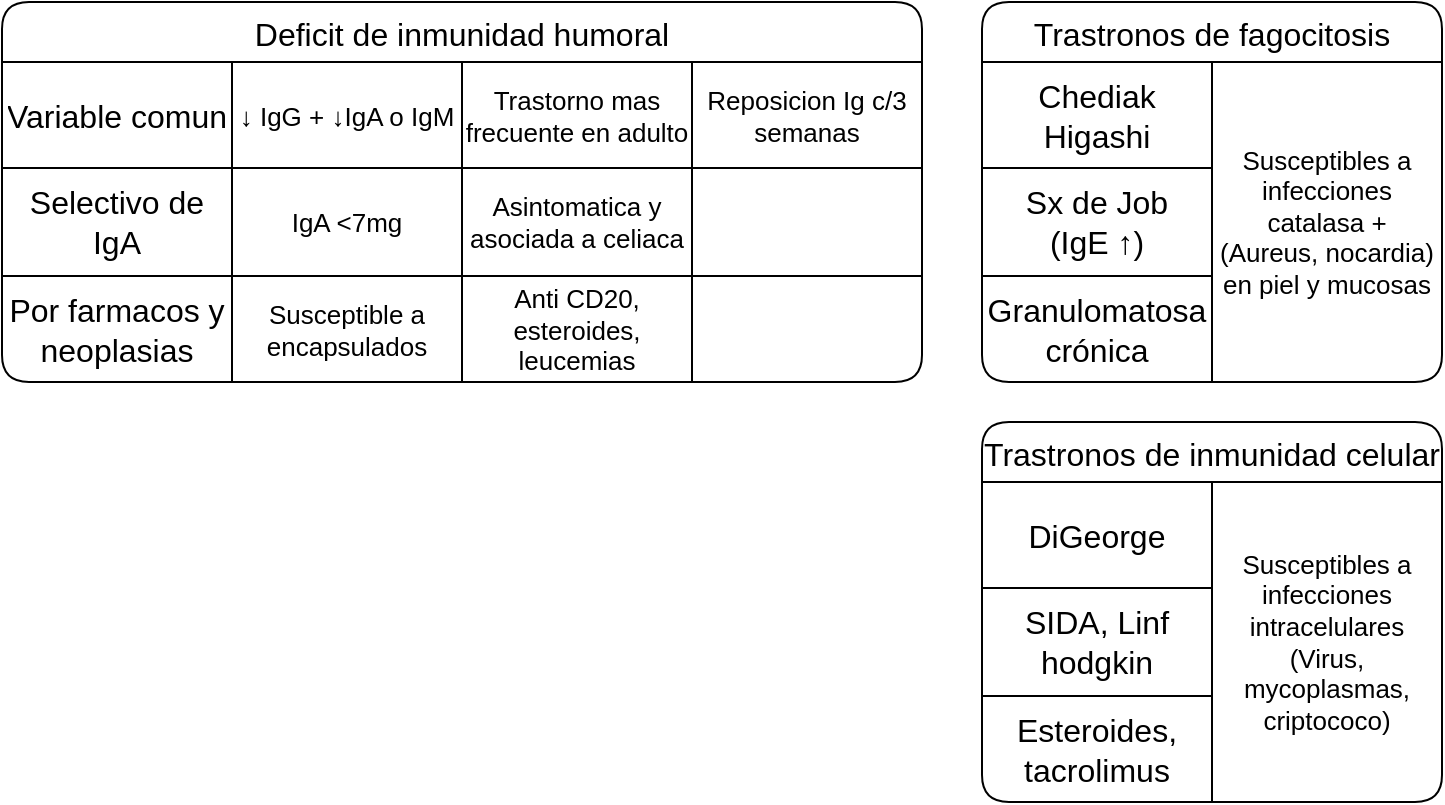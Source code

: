 <mxfile version="21.5.2" type="github">
  <diagram name="Página-1" id="2CrfE8WvnRpnQF9L1QOg">
    <mxGraphModel dx="984" dy="633" grid="1" gridSize="10" guides="1" tooltips="1" connect="1" arrows="1" fold="1" page="1" pageScale="1" pageWidth="850" pageHeight="1100" math="0" shadow="0">
      <root>
        <mxCell id="0" />
        <mxCell id="1" parent="0" />
        <mxCell id="TPgOUrvoIxnq0UZ94LA--1" value="Deficit de inmunidad humoral" style="shape=table;startSize=30;container=1;collapsible=0;childLayout=tableLayout;strokeColor=default;fontSize=16;rounded=1;" vertex="1" parent="1">
          <mxGeometry x="80" y="90" width="460" height="190" as="geometry" />
        </mxCell>
        <mxCell id="TPgOUrvoIxnq0UZ94LA--2" value="" style="shape=tableRow;horizontal=0;startSize=0;swimlaneHead=0;swimlaneBody=0;strokeColor=inherit;top=0;left=0;bottom=0;right=0;collapsible=0;dropTarget=0;fillColor=none;points=[[0,0.5],[1,0.5]];portConstraint=eastwest;fontSize=16;" vertex="1" parent="TPgOUrvoIxnq0UZ94LA--1">
          <mxGeometry y="30" width="460" height="53" as="geometry" />
        </mxCell>
        <mxCell id="TPgOUrvoIxnq0UZ94LA--3" value="Variable comun" style="shape=partialRectangle;html=1;whiteSpace=wrap;connectable=0;strokeColor=inherit;overflow=hidden;fillColor=none;top=0;left=0;bottom=0;right=0;pointerEvents=1;fontSize=16;" vertex="1" parent="TPgOUrvoIxnq0UZ94LA--2">
          <mxGeometry width="115" height="53" as="geometry">
            <mxRectangle width="115" height="53" as="alternateBounds" />
          </mxGeometry>
        </mxCell>
        <mxCell id="TPgOUrvoIxnq0UZ94LA--4" value="↓ IgG + ↓IgA o IgM" style="shape=partialRectangle;html=1;whiteSpace=wrap;connectable=0;strokeColor=inherit;overflow=hidden;fillColor=none;top=0;left=0;bottom=0;right=0;pointerEvents=1;fontSize=13;" vertex="1" parent="TPgOUrvoIxnq0UZ94LA--2">
          <mxGeometry x="115" width="115" height="53" as="geometry">
            <mxRectangle width="115" height="53" as="alternateBounds" />
          </mxGeometry>
        </mxCell>
        <mxCell id="TPgOUrvoIxnq0UZ94LA--5" value="Trastorno mas frecuente en adulto" style="shape=partialRectangle;html=1;whiteSpace=wrap;connectable=0;strokeColor=inherit;overflow=hidden;fillColor=none;top=0;left=0;bottom=0;right=0;pointerEvents=1;fontSize=13;" vertex="1" parent="TPgOUrvoIxnq0UZ94LA--2">
          <mxGeometry x="230" width="115" height="53" as="geometry">
            <mxRectangle width="115" height="53" as="alternateBounds" />
          </mxGeometry>
        </mxCell>
        <mxCell id="TPgOUrvoIxnq0UZ94LA--14" value="Reposicion Ig c/3 semanas" style="shape=partialRectangle;html=1;whiteSpace=wrap;connectable=0;strokeColor=inherit;overflow=hidden;fillColor=none;top=0;left=0;bottom=0;right=0;pointerEvents=1;fontSize=13;" vertex="1" parent="TPgOUrvoIxnq0UZ94LA--2">
          <mxGeometry x="345" width="115" height="53" as="geometry">
            <mxRectangle width="115" height="53" as="alternateBounds" />
          </mxGeometry>
        </mxCell>
        <mxCell id="TPgOUrvoIxnq0UZ94LA--6" value="" style="shape=tableRow;horizontal=0;startSize=0;swimlaneHead=0;swimlaneBody=0;strokeColor=inherit;top=0;left=0;bottom=0;right=0;collapsible=0;dropTarget=0;fillColor=none;points=[[0,0.5],[1,0.5]];portConstraint=eastwest;fontSize=16;" vertex="1" parent="TPgOUrvoIxnq0UZ94LA--1">
          <mxGeometry y="83" width="460" height="54" as="geometry" />
        </mxCell>
        <mxCell id="TPgOUrvoIxnq0UZ94LA--7" value="Selectivo de IgA" style="shape=partialRectangle;html=1;whiteSpace=wrap;connectable=0;strokeColor=inherit;overflow=hidden;fillColor=none;top=0;left=0;bottom=0;right=0;pointerEvents=1;fontSize=16;" vertex="1" parent="TPgOUrvoIxnq0UZ94LA--6">
          <mxGeometry width="115" height="54" as="geometry">
            <mxRectangle width="115" height="54" as="alternateBounds" />
          </mxGeometry>
        </mxCell>
        <mxCell id="TPgOUrvoIxnq0UZ94LA--8" value="IgA &amp;lt;7mg" style="shape=partialRectangle;html=1;whiteSpace=wrap;connectable=0;strokeColor=inherit;overflow=hidden;fillColor=none;top=0;left=0;bottom=0;right=0;pointerEvents=1;fontSize=13;" vertex="1" parent="TPgOUrvoIxnq0UZ94LA--6">
          <mxGeometry x="115" width="115" height="54" as="geometry">
            <mxRectangle width="115" height="54" as="alternateBounds" />
          </mxGeometry>
        </mxCell>
        <mxCell id="TPgOUrvoIxnq0UZ94LA--9" value="Asintomatica y asociada a celiaca" style="shape=partialRectangle;html=1;whiteSpace=wrap;connectable=0;strokeColor=inherit;overflow=hidden;fillColor=none;top=0;left=0;bottom=0;right=0;pointerEvents=1;fontSize=13;" vertex="1" parent="TPgOUrvoIxnq0UZ94LA--6">
          <mxGeometry x="230" width="115" height="54" as="geometry">
            <mxRectangle width="115" height="54" as="alternateBounds" />
          </mxGeometry>
        </mxCell>
        <mxCell id="TPgOUrvoIxnq0UZ94LA--15" style="shape=partialRectangle;html=1;whiteSpace=wrap;connectable=0;strokeColor=inherit;overflow=hidden;fillColor=none;top=0;left=0;bottom=0;right=0;pointerEvents=1;fontSize=16;" vertex="1" parent="TPgOUrvoIxnq0UZ94LA--6">
          <mxGeometry x="345" width="115" height="54" as="geometry">
            <mxRectangle width="115" height="54" as="alternateBounds" />
          </mxGeometry>
        </mxCell>
        <mxCell id="TPgOUrvoIxnq0UZ94LA--10" value="" style="shape=tableRow;horizontal=0;startSize=0;swimlaneHead=0;swimlaneBody=0;strokeColor=inherit;top=0;left=0;bottom=0;right=0;collapsible=0;dropTarget=0;fillColor=none;points=[[0,0.5],[1,0.5]];portConstraint=eastwest;fontSize=16;" vertex="1" parent="TPgOUrvoIxnq0UZ94LA--1">
          <mxGeometry y="137" width="460" height="53" as="geometry" />
        </mxCell>
        <mxCell id="TPgOUrvoIxnq0UZ94LA--11" value="Por farmacos y neoplasias" style="shape=partialRectangle;html=1;whiteSpace=wrap;connectable=0;strokeColor=inherit;overflow=hidden;fillColor=none;top=0;left=0;bottom=0;right=0;pointerEvents=1;fontSize=16;" vertex="1" parent="TPgOUrvoIxnq0UZ94LA--10">
          <mxGeometry width="115" height="53" as="geometry">
            <mxRectangle width="115" height="53" as="alternateBounds" />
          </mxGeometry>
        </mxCell>
        <mxCell id="TPgOUrvoIxnq0UZ94LA--12" value="&lt;font style=&quot;font-size: 13px;&quot;&gt;Susceptible a encapsulados&lt;br style=&quot;font-size: 13px;&quot;&gt;&lt;/font&gt;" style="shape=partialRectangle;html=1;whiteSpace=wrap;connectable=0;strokeColor=inherit;overflow=hidden;fillColor=none;top=0;left=0;bottom=0;right=0;pointerEvents=1;fontSize=13;" vertex="1" parent="TPgOUrvoIxnq0UZ94LA--10">
          <mxGeometry x="115" width="115" height="53" as="geometry">
            <mxRectangle width="115" height="53" as="alternateBounds" />
          </mxGeometry>
        </mxCell>
        <mxCell id="TPgOUrvoIxnq0UZ94LA--13" value="Anti CD20, esteroides, leucemias" style="shape=partialRectangle;html=1;whiteSpace=wrap;connectable=0;strokeColor=inherit;overflow=hidden;fillColor=none;top=0;left=0;bottom=0;right=0;pointerEvents=1;fontSize=13;" vertex="1" parent="TPgOUrvoIxnq0UZ94LA--10">
          <mxGeometry x="230" width="115" height="53" as="geometry">
            <mxRectangle width="115" height="53" as="alternateBounds" />
          </mxGeometry>
        </mxCell>
        <mxCell id="TPgOUrvoIxnq0UZ94LA--16" style="shape=partialRectangle;html=1;whiteSpace=wrap;connectable=0;strokeColor=inherit;overflow=hidden;fillColor=none;top=0;left=0;bottom=0;right=0;pointerEvents=1;fontSize=16;" vertex="1" parent="TPgOUrvoIxnq0UZ94LA--10">
          <mxGeometry x="345" width="115" height="53" as="geometry">
            <mxRectangle width="115" height="53" as="alternateBounds" />
          </mxGeometry>
        </mxCell>
        <mxCell id="TPgOUrvoIxnq0UZ94LA--17" value="Trastronos de fagocitosis" style="shape=table;startSize=30;container=1;collapsible=0;childLayout=tableLayout;strokeColor=default;fontSize=16;rounded=1;" vertex="1" parent="1">
          <mxGeometry x="570" y="90" width="230" height="190" as="geometry" />
        </mxCell>
        <mxCell id="TPgOUrvoIxnq0UZ94LA--18" value="" style="shape=tableRow;horizontal=0;startSize=0;swimlaneHead=0;swimlaneBody=0;strokeColor=inherit;top=0;left=0;bottom=0;right=0;collapsible=0;dropTarget=0;fillColor=none;points=[[0,0.5],[1,0.5]];portConstraint=eastwest;fontSize=16;" vertex="1" parent="TPgOUrvoIxnq0UZ94LA--17">
          <mxGeometry y="30" width="230" height="53" as="geometry" />
        </mxCell>
        <mxCell id="TPgOUrvoIxnq0UZ94LA--19" value="Chediak Higashi" style="shape=partialRectangle;html=1;whiteSpace=wrap;connectable=0;strokeColor=inherit;overflow=hidden;fillColor=none;top=0;left=0;bottom=0;right=0;pointerEvents=1;fontSize=16;" vertex="1" parent="TPgOUrvoIxnq0UZ94LA--18">
          <mxGeometry width="115" height="53" as="geometry">
            <mxRectangle width="115" height="53" as="alternateBounds" />
          </mxGeometry>
        </mxCell>
        <mxCell id="TPgOUrvoIxnq0UZ94LA--20" value="Susceptibles a infecciones catalasa + &lt;br&gt;(Aureus, nocardia) en piel y mucosas" style="shape=partialRectangle;html=1;whiteSpace=wrap;connectable=0;strokeColor=inherit;overflow=hidden;fillColor=none;top=0;left=0;bottom=0;right=0;pointerEvents=1;fontSize=13;rowspan=3;colspan=1;" vertex="1" parent="TPgOUrvoIxnq0UZ94LA--18">
          <mxGeometry x="115" width="115" height="160" as="geometry">
            <mxRectangle width="115" height="53" as="alternateBounds" />
          </mxGeometry>
        </mxCell>
        <mxCell id="TPgOUrvoIxnq0UZ94LA--23" value="" style="shape=tableRow;horizontal=0;startSize=0;swimlaneHead=0;swimlaneBody=0;strokeColor=inherit;top=0;left=0;bottom=0;right=0;collapsible=0;dropTarget=0;fillColor=none;points=[[0,0.5],[1,0.5]];portConstraint=eastwest;fontSize=16;" vertex="1" parent="TPgOUrvoIxnq0UZ94LA--17">
          <mxGeometry y="83" width="230" height="54" as="geometry" />
        </mxCell>
        <mxCell id="TPgOUrvoIxnq0UZ94LA--24" value="Sx de Job &lt;br&gt;(IgE ↑)" style="shape=partialRectangle;html=1;whiteSpace=wrap;connectable=0;strokeColor=inherit;overflow=hidden;fillColor=none;top=0;left=0;bottom=0;right=0;pointerEvents=1;fontSize=16;" vertex="1" parent="TPgOUrvoIxnq0UZ94LA--23">
          <mxGeometry width="115" height="54" as="geometry">
            <mxRectangle width="115" height="54" as="alternateBounds" />
          </mxGeometry>
        </mxCell>
        <mxCell id="TPgOUrvoIxnq0UZ94LA--25" value="IgA &amp;lt;7mg" style="shape=partialRectangle;html=1;whiteSpace=wrap;connectable=0;strokeColor=inherit;overflow=hidden;fillColor=none;top=0;left=0;bottom=0;right=0;pointerEvents=1;fontSize=13;" vertex="1" visible="0" parent="TPgOUrvoIxnq0UZ94LA--23">
          <mxGeometry x="115" width="115" height="54" as="geometry">
            <mxRectangle width="115" height="54" as="alternateBounds" />
          </mxGeometry>
        </mxCell>
        <mxCell id="TPgOUrvoIxnq0UZ94LA--28" value="" style="shape=tableRow;horizontal=0;startSize=0;swimlaneHead=0;swimlaneBody=0;strokeColor=inherit;top=0;left=0;bottom=0;right=0;collapsible=0;dropTarget=0;fillColor=none;points=[[0,0.5],[1,0.5]];portConstraint=eastwest;fontSize=16;" vertex="1" parent="TPgOUrvoIxnq0UZ94LA--17">
          <mxGeometry y="137" width="230" height="53" as="geometry" />
        </mxCell>
        <mxCell id="TPgOUrvoIxnq0UZ94LA--29" value="Granulomatosa crónica" style="shape=partialRectangle;html=1;whiteSpace=wrap;connectable=0;strokeColor=inherit;overflow=hidden;fillColor=none;top=0;left=0;bottom=0;right=0;pointerEvents=1;fontSize=16;" vertex="1" parent="TPgOUrvoIxnq0UZ94LA--28">
          <mxGeometry width="115" height="53" as="geometry">
            <mxRectangle width="115" height="53" as="alternateBounds" />
          </mxGeometry>
        </mxCell>
        <mxCell id="TPgOUrvoIxnq0UZ94LA--30" value="&lt;font style=&quot;font-size: 13px;&quot;&gt;Susceptible a encapsulados&lt;br style=&quot;font-size: 13px;&quot;&gt;&lt;/font&gt;" style="shape=partialRectangle;html=1;whiteSpace=wrap;connectable=0;strokeColor=inherit;overflow=hidden;fillColor=none;top=0;left=0;bottom=0;right=0;pointerEvents=1;fontSize=13;" vertex="1" visible="0" parent="TPgOUrvoIxnq0UZ94LA--28">
          <mxGeometry x="115" width="115" height="53" as="geometry">
            <mxRectangle width="115" height="53" as="alternateBounds" />
          </mxGeometry>
        </mxCell>
        <mxCell id="TPgOUrvoIxnq0UZ94LA--33" value="Trastronos de inmunidad celular" style="shape=table;startSize=30;container=1;collapsible=0;childLayout=tableLayout;strokeColor=default;fontSize=16;rounded=1;" vertex="1" parent="1">
          <mxGeometry x="570" y="300" width="230" height="190" as="geometry" />
        </mxCell>
        <mxCell id="TPgOUrvoIxnq0UZ94LA--34" value="" style="shape=tableRow;horizontal=0;startSize=0;swimlaneHead=0;swimlaneBody=0;strokeColor=inherit;top=0;left=0;bottom=0;right=0;collapsible=0;dropTarget=0;fillColor=none;points=[[0,0.5],[1,0.5]];portConstraint=eastwest;fontSize=16;" vertex="1" parent="TPgOUrvoIxnq0UZ94LA--33">
          <mxGeometry y="30" width="230" height="53" as="geometry" />
        </mxCell>
        <mxCell id="TPgOUrvoIxnq0UZ94LA--35" value="DiGeorge" style="shape=partialRectangle;html=1;whiteSpace=wrap;connectable=0;strokeColor=inherit;overflow=hidden;fillColor=none;top=0;left=0;bottom=0;right=0;pointerEvents=1;fontSize=16;" vertex="1" parent="TPgOUrvoIxnq0UZ94LA--34">
          <mxGeometry width="115" height="53" as="geometry">
            <mxRectangle width="115" height="53" as="alternateBounds" />
          </mxGeometry>
        </mxCell>
        <mxCell id="TPgOUrvoIxnq0UZ94LA--36" value="Susceptibles a infecciones intracelulares (Virus, mycoplasmas, criptococo)" style="shape=partialRectangle;html=1;whiteSpace=wrap;connectable=0;strokeColor=inherit;overflow=hidden;fillColor=none;top=0;left=0;bottom=0;right=0;pointerEvents=1;fontSize=13;rowspan=3;colspan=1;" vertex="1" parent="TPgOUrvoIxnq0UZ94LA--34">
          <mxGeometry x="115" width="115" height="160" as="geometry">
            <mxRectangle width="115" height="53" as="alternateBounds" />
          </mxGeometry>
        </mxCell>
        <mxCell id="TPgOUrvoIxnq0UZ94LA--37" value="" style="shape=tableRow;horizontal=0;startSize=0;swimlaneHead=0;swimlaneBody=0;strokeColor=inherit;top=0;left=0;bottom=0;right=0;collapsible=0;dropTarget=0;fillColor=none;points=[[0,0.5],[1,0.5]];portConstraint=eastwest;fontSize=16;" vertex="1" parent="TPgOUrvoIxnq0UZ94LA--33">
          <mxGeometry y="83" width="230" height="54" as="geometry" />
        </mxCell>
        <mxCell id="TPgOUrvoIxnq0UZ94LA--38" value="SIDA, Linf hodgkin" style="shape=partialRectangle;html=1;whiteSpace=wrap;connectable=0;strokeColor=inherit;overflow=hidden;fillColor=none;top=0;left=0;bottom=0;right=0;pointerEvents=1;fontSize=16;" vertex="1" parent="TPgOUrvoIxnq0UZ94LA--37">
          <mxGeometry width="115" height="54" as="geometry">
            <mxRectangle width="115" height="54" as="alternateBounds" />
          </mxGeometry>
        </mxCell>
        <mxCell id="TPgOUrvoIxnq0UZ94LA--39" value="IgA &amp;lt;7mg" style="shape=partialRectangle;html=1;whiteSpace=wrap;connectable=0;strokeColor=inherit;overflow=hidden;fillColor=none;top=0;left=0;bottom=0;right=0;pointerEvents=1;fontSize=13;" vertex="1" visible="0" parent="TPgOUrvoIxnq0UZ94LA--37">
          <mxGeometry x="115" width="115" height="54" as="geometry">
            <mxRectangle width="115" height="54" as="alternateBounds" />
          </mxGeometry>
        </mxCell>
        <mxCell id="TPgOUrvoIxnq0UZ94LA--40" value="" style="shape=tableRow;horizontal=0;startSize=0;swimlaneHead=0;swimlaneBody=0;strokeColor=inherit;top=0;left=0;bottom=0;right=0;collapsible=0;dropTarget=0;fillColor=none;points=[[0,0.5],[1,0.5]];portConstraint=eastwest;fontSize=16;" vertex="1" parent="TPgOUrvoIxnq0UZ94LA--33">
          <mxGeometry y="137" width="230" height="53" as="geometry" />
        </mxCell>
        <mxCell id="TPgOUrvoIxnq0UZ94LA--41" value="Esteroides, tacrolimus" style="shape=partialRectangle;html=1;whiteSpace=wrap;connectable=0;strokeColor=inherit;overflow=hidden;fillColor=none;top=0;left=0;bottom=0;right=0;pointerEvents=1;fontSize=16;" vertex="1" parent="TPgOUrvoIxnq0UZ94LA--40">
          <mxGeometry width="115" height="53" as="geometry">
            <mxRectangle width="115" height="53" as="alternateBounds" />
          </mxGeometry>
        </mxCell>
        <mxCell id="TPgOUrvoIxnq0UZ94LA--42" value="&lt;font style=&quot;font-size: 13px;&quot;&gt;Susceptible a encapsulados&lt;br style=&quot;font-size: 13px;&quot;&gt;&lt;/font&gt;" style="shape=partialRectangle;html=1;whiteSpace=wrap;connectable=0;strokeColor=inherit;overflow=hidden;fillColor=none;top=0;left=0;bottom=0;right=0;pointerEvents=1;fontSize=13;" vertex="1" visible="0" parent="TPgOUrvoIxnq0UZ94LA--40">
          <mxGeometry x="115" width="115" height="53" as="geometry">
            <mxRectangle width="115" height="53" as="alternateBounds" />
          </mxGeometry>
        </mxCell>
      </root>
    </mxGraphModel>
  </diagram>
</mxfile>
